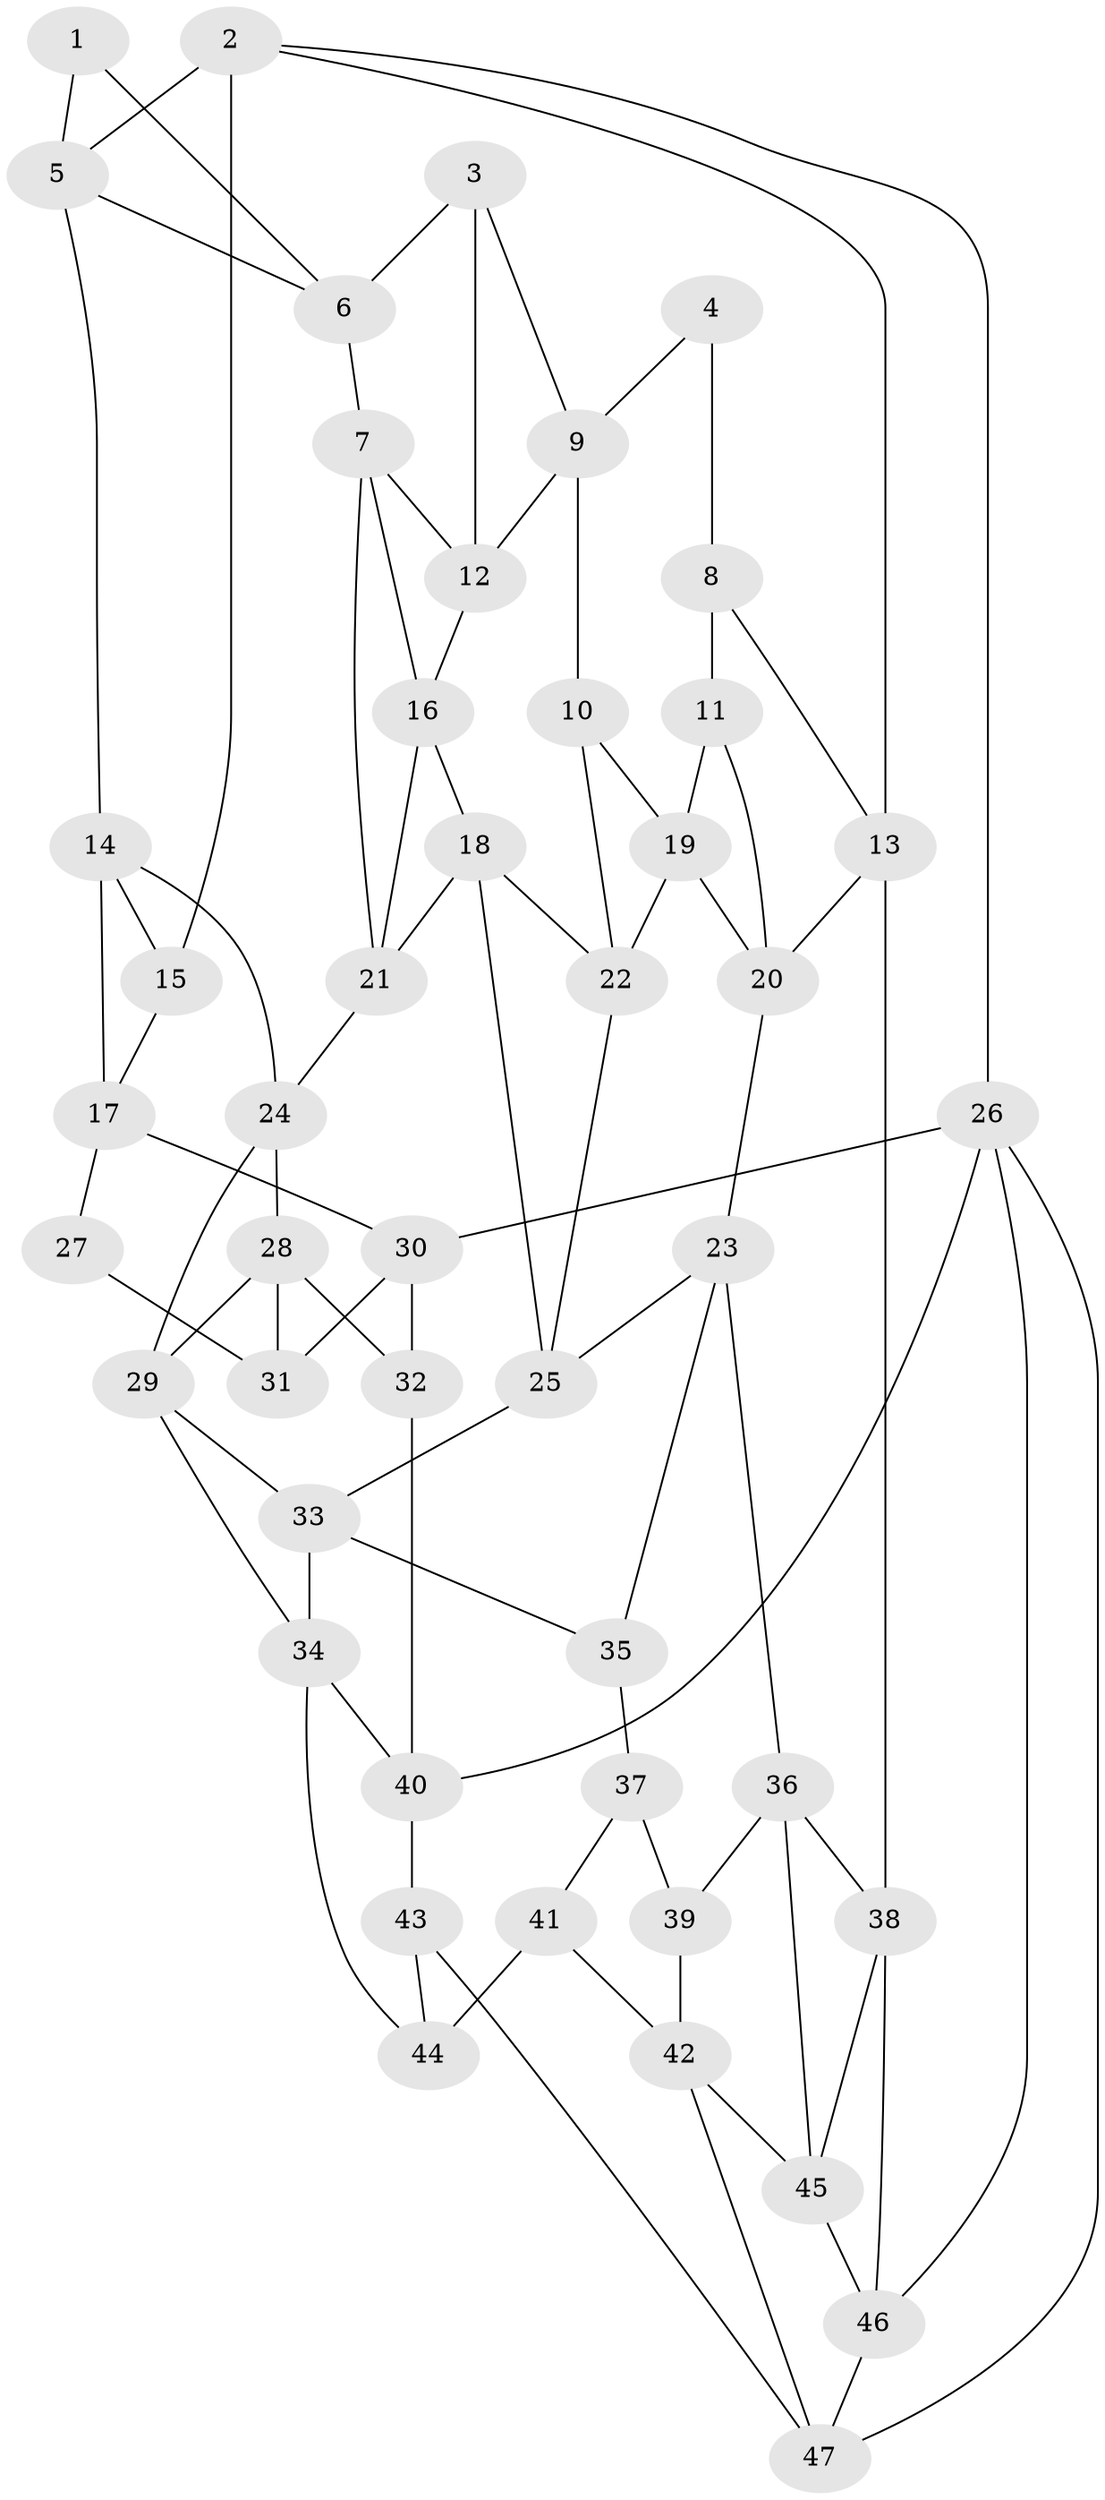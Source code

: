 // original degree distribution, {3: 0.021505376344086023, 4: 0.20430107526881722, 6: 0.17204301075268819, 5: 0.6021505376344086}
// Generated by graph-tools (version 1.1) at 2025/38/03/04/25 23:38:31]
// undirected, 47 vertices, 85 edges
graph export_dot {
  node [color=gray90,style=filled];
  1;
  2;
  3;
  4;
  5;
  6;
  7;
  8;
  9;
  10;
  11;
  12;
  13;
  14;
  15;
  16;
  17;
  18;
  19;
  20;
  21;
  22;
  23;
  24;
  25;
  26;
  27;
  28;
  29;
  30;
  31;
  32;
  33;
  34;
  35;
  36;
  37;
  38;
  39;
  40;
  41;
  42;
  43;
  44;
  45;
  46;
  47;
  1 -- 5 [weight=1.0];
  1 -- 6 [weight=1.0];
  2 -- 5 [weight=1.0];
  2 -- 13 [weight=1.0];
  2 -- 15 [weight=2.0];
  2 -- 26 [weight=1.0];
  3 -- 6 [weight=1.0];
  3 -- 9 [weight=1.0];
  3 -- 12 [weight=1.0];
  4 -- 8 [weight=2.0];
  4 -- 9 [weight=1.0];
  5 -- 6 [weight=1.0];
  5 -- 14 [weight=1.0];
  6 -- 7 [weight=1.0];
  7 -- 12 [weight=1.0];
  7 -- 16 [weight=1.0];
  7 -- 21 [weight=1.0];
  8 -- 11 [weight=1.0];
  8 -- 13 [weight=1.0];
  9 -- 10 [weight=1.0];
  9 -- 12 [weight=1.0];
  10 -- 19 [weight=1.0];
  10 -- 22 [weight=1.0];
  11 -- 19 [weight=1.0];
  11 -- 20 [weight=1.0];
  12 -- 16 [weight=1.0];
  13 -- 20 [weight=1.0];
  13 -- 38 [weight=2.0];
  14 -- 15 [weight=1.0];
  14 -- 17 [weight=1.0];
  14 -- 24 [weight=1.0];
  15 -- 17 [weight=1.0];
  16 -- 18 [weight=1.0];
  16 -- 21 [weight=1.0];
  17 -- 27 [weight=1.0];
  17 -- 30 [weight=1.0];
  18 -- 21 [weight=1.0];
  18 -- 22 [weight=1.0];
  18 -- 25 [weight=1.0];
  19 -- 20 [weight=1.0];
  19 -- 22 [weight=1.0];
  20 -- 23 [weight=1.0];
  21 -- 24 [weight=1.0];
  22 -- 25 [weight=1.0];
  23 -- 25 [weight=1.0];
  23 -- 35 [weight=1.0];
  23 -- 36 [weight=1.0];
  24 -- 28 [weight=1.0];
  24 -- 29 [weight=1.0];
  25 -- 33 [weight=1.0];
  26 -- 30 [weight=1.0];
  26 -- 40 [weight=1.0];
  26 -- 46 [weight=1.0];
  26 -- 47 [weight=1.0];
  27 -- 31 [weight=2.0];
  28 -- 29 [weight=1.0];
  28 -- 31 [weight=1.0];
  28 -- 32 [weight=1.0];
  29 -- 33 [weight=1.0];
  29 -- 34 [weight=1.0];
  30 -- 31 [weight=1.0];
  30 -- 32 [weight=1.0];
  32 -- 40 [weight=1.0];
  33 -- 34 [weight=1.0];
  33 -- 35 [weight=1.0];
  34 -- 40 [weight=1.0];
  34 -- 44 [weight=1.0];
  35 -- 37 [weight=1.0];
  36 -- 38 [weight=1.0];
  36 -- 39 [weight=1.0];
  36 -- 45 [weight=1.0];
  37 -- 39 [weight=2.0];
  37 -- 41 [weight=1.0];
  38 -- 45 [weight=1.0];
  38 -- 46 [weight=1.0];
  39 -- 42 [weight=1.0];
  40 -- 43 [weight=1.0];
  41 -- 42 [weight=1.0];
  41 -- 44 [weight=2.0];
  42 -- 45 [weight=1.0];
  42 -- 47 [weight=1.0];
  43 -- 44 [weight=1.0];
  43 -- 47 [weight=1.0];
  45 -- 46 [weight=1.0];
  46 -- 47 [weight=1.0];
}
